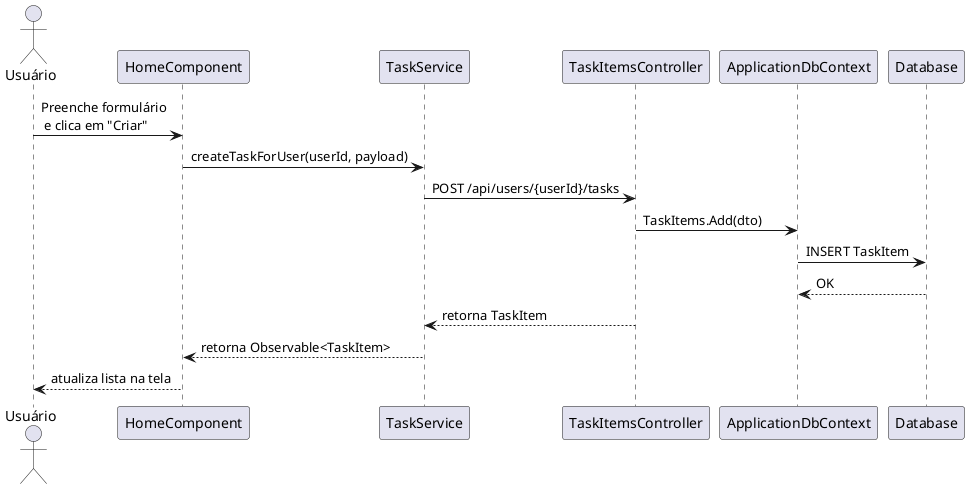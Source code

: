 @startuml
actor "Usuário" as User
participant HomeComponent
participant TaskService
participant TaskItemsController
participant ApplicationDbContext
participant Database

User -> HomeComponent : Preenche formulário\n e clica em "Criar"
HomeComponent -> TaskService : createTaskForUser(userId, payload)
TaskService -> TaskItemsController : POST /api/users/{userId}/tasks
TaskItemsController -> ApplicationDbContext : TaskItems.Add(dto)
ApplicationDbContext -> Database : INSERT TaskItem
Database --> ApplicationDbContext : OK
TaskItemsController --> TaskService : retorna TaskItem
TaskService --> HomeComponent : retorna Observable<TaskItem>
HomeComponent --> User : atualiza lista na tela
@enduml
